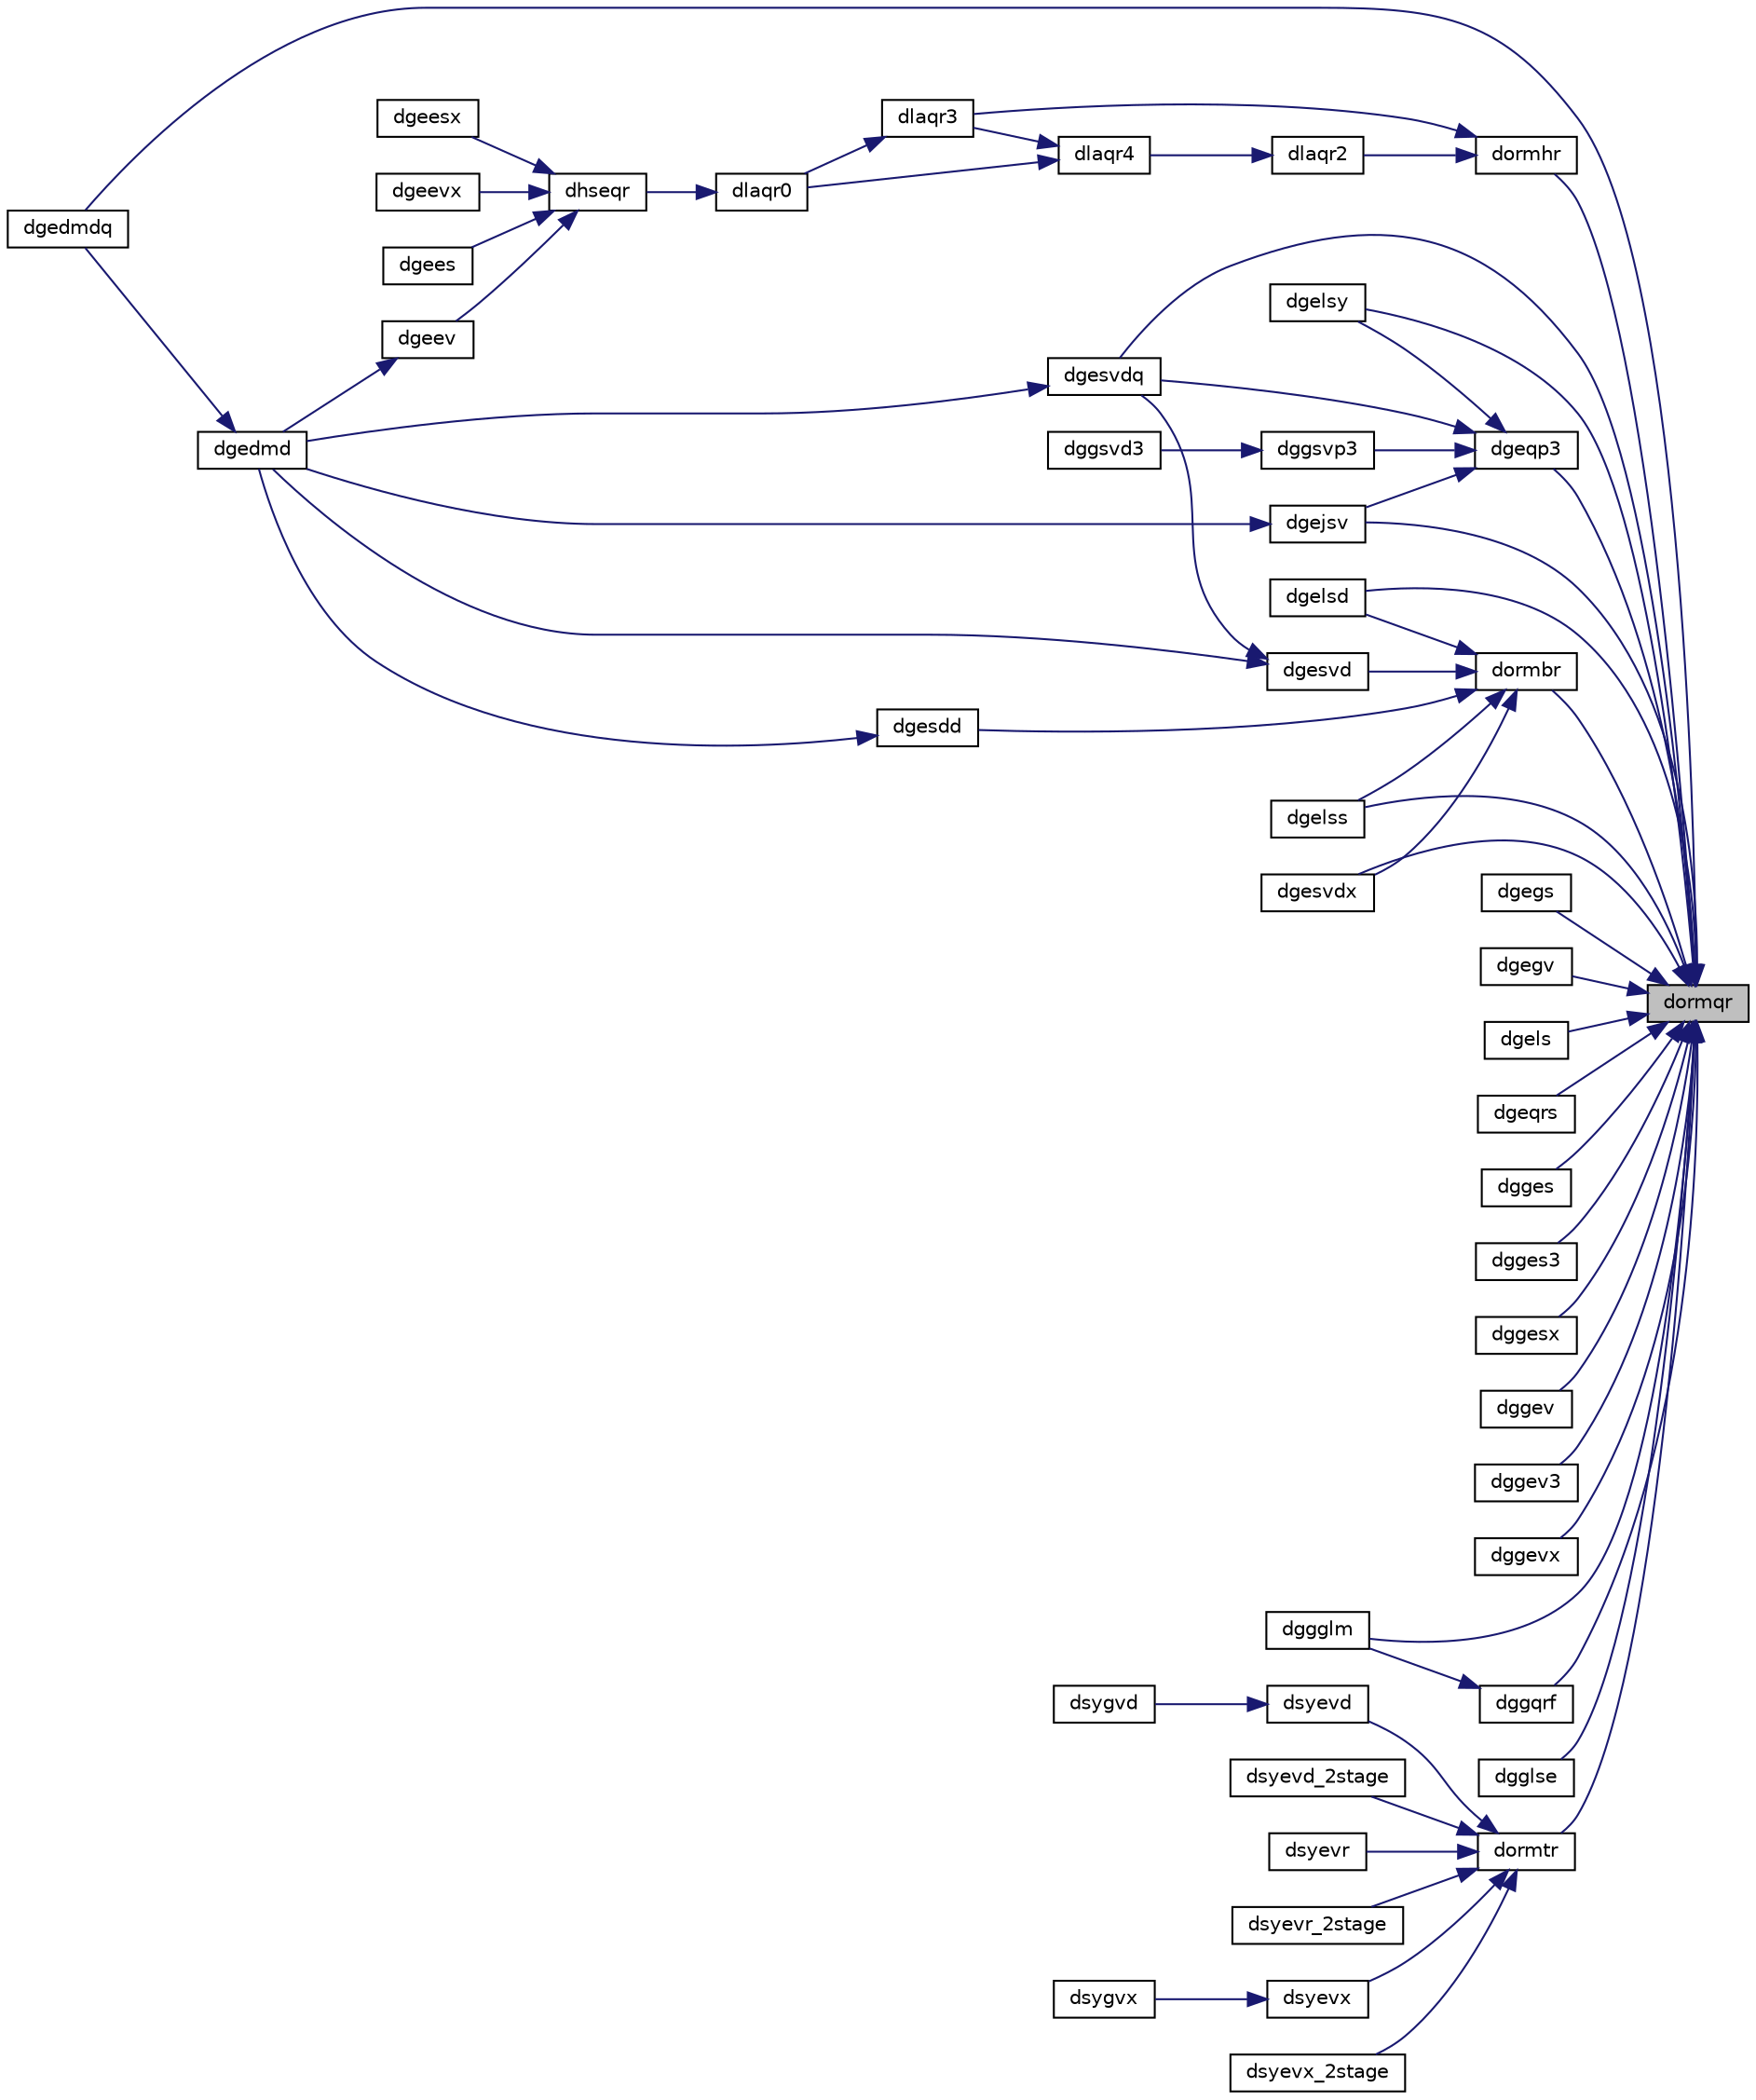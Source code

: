 digraph "dormqr"
{
 // LATEX_PDF_SIZE
  edge [fontname="Helvetica",fontsize="10",labelfontname="Helvetica",labelfontsize="10"];
  node [fontname="Helvetica",fontsize="10",shape=record];
  rankdir="RL";
  Node1 [label="dormqr",height=0.2,width=0.4,color="black", fillcolor="grey75", style="filled", fontcolor="black",tooltip="DORMQR"];
  Node1 -> Node2 [dir="back",color="midnightblue",fontsize="10",style="solid",fontname="Helvetica"];
  Node2 [label="dgedmdq",height=0.2,width=0.4,color="black", fillcolor="white", style="filled",URL="$dgedmdq_8f90.html#a6c9d2f77b73a03970b6e05984167644f",tooltip="DGEDMDQ computes the Dynamic Mode Decomposition (DMD) for a pair of data snapshot matrices."];
  Node1 -> Node3 [dir="back",color="midnightblue",fontsize="10",style="solid",fontname="Helvetica"];
  Node3 [label="dgegs",height=0.2,width=0.4,color="black", fillcolor="white", style="filled",URL="$dgegs_8f.html#af64f56e7012093f95cd35f59271b85bf",tooltip="DGEGS computes the eigenvalues, real Schur form, and, optionally, the left and/or right Schur vectors..."];
  Node1 -> Node4 [dir="back",color="midnightblue",fontsize="10",style="solid",fontname="Helvetica"];
  Node4 [label="dgegv",height=0.2,width=0.4,color="black", fillcolor="white", style="filled",URL="$dgegv_8f.html#a4a909655349307569c2a11e703a7ac08",tooltip="DGEGV computes the eigenvalues and, optionally, the left and/or right eigenvectors of a real matrix p..."];
  Node1 -> Node5 [dir="back",color="midnightblue",fontsize="10",style="solid",fontname="Helvetica"];
  Node5 [label="dgejsv",height=0.2,width=0.4,color="black", fillcolor="white", style="filled",URL="$dgejsv_8f.html#a8767bfcf983f8dc6ef2842029ab25599",tooltip="DGEJSV"];
  Node5 -> Node6 [dir="back",color="midnightblue",fontsize="10",style="solid",fontname="Helvetica"];
  Node6 [label="dgedmd",height=0.2,width=0.4,color="black", fillcolor="white", style="filled",URL="$dgedmd_8f90.html#a873ebfba3e94c6200e9f6da79644abb1",tooltip="DGEDMD computes the Dynamic Mode Decomposition (DMD) for a pair of data snapshot matrices."];
  Node6 -> Node2 [dir="back",color="midnightblue",fontsize="10",style="solid",fontname="Helvetica"];
  Node1 -> Node7 [dir="back",color="midnightblue",fontsize="10",style="solid",fontname="Helvetica"];
  Node7 [label="dgels",height=0.2,width=0.4,color="black", fillcolor="white", style="filled",URL="$dgels_8f.html#a225c8efde208eaf246882df48e590eac",tooltip="DGELS solves overdetermined or underdetermined systems for GE matrices"];
  Node1 -> Node8 [dir="back",color="midnightblue",fontsize="10",style="solid",fontname="Helvetica"];
  Node8 [label="dgelsd",height=0.2,width=0.4,color="black", fillcolor="white", style="filled",URL="$dgelsd_8f.html#a94bd4a63a6dacf523e25ff617719f752",tooltip="DGELSD computes the minimum-norm solution to a linear least squares problem for GE matrices"];
  Node1 -> Node9 [dir="back",color="midnightblue",fontsize="10",style="solid",fontname="Helvetica"];
  Node9 [label="dgelss",height=0.2,width=0.4,color="black", fillcolor="white", style="filled",URL="$dgelss_8f.html#aa6ed601d0622edcecb90de08d7a218ec",tooltip="DGELSS solves overdetermined or underdetermined systems for GE matrices"];
  Node1 -> Node10 [dir="back",color="midnightblue",fontsize="10",style="solid",fontname="Helvetica"];
  Node10 [label="dgelsy",height=0.2,width=0.4,color="black", fillcolor="white", style="filled",URL="$dgelsy_8f.html#a385713b8bcdf85663ff9a45926fac423",tooltip="DGELSY solves overdetermined or underdetermined systems for GE matrices"];
  Node1 -> Node11 [dir="back",color="midnightblue",fontsize="10",style="solid",fontname="Helvetica"];
  Node11 [label="dgeqp3",height=0.2,width=0.4,color="black", fillcolor="white", style="filled",URL="$dgeqp3_8f.html#a1b0500f49e03d2771b797c6e88adabbb",tooltip="DGEQP3"];
  Node11 -> Node5 [dir="back",color="midnightblue",fontsize="10",style="solid",fontname="Helvetica"];
  Node11 -> Node10 [dir="back",color="midnightblue",fontsize="10",style="solid",fontname="Helvetica"];
  Node11 -> Node12 [dir="back",color="midnightblue",fontsize="10",style="solid",fontname="Helvetica"];
  Node12 [label="dgesvdq",height=0.2,width=0.4,color="black", fillcolor="white", style="filled",URL="$dgesvdq_8f.html#a6e6e097bd6ae8191bddcb0bc4ad9b43d",tooltip="DGESVDQ computes the singular value decomposition (SVD) with a QR-Preconditioned QR SVD Method for GE..."];
  Node12 -> Node6 [dir="back",color="midnightblue",fontsize="10",style="solid",fontname="Helvetica"];
  Node11 -> Node13 [dir="back",color="midnightblue",fontsize="10",style="solid",fontname="Helvetica"];
  Node13 [label="dggsvp3",height=0.2,width=0.4,color="black", fillcolor="white", style="filled",URL="$dggsvp3_8f.html#a7c1f9e4b4c5da1b96001a9c9c63faf1c",tooltip="DGGSVP3"];
  Node13 -> Node14 [dir="back",color="midnightblue",fontsize="10",style="solid",fontname="Helvetica"];
  Node14 [label="dggsvd3",height=0.2,width=0.4,color="black", fillcolor="white", style="filled",URL="$dggsvd3_8f.html#ab6c743f531c1b87922eb811cbc3ef645",tooltip="DGGSVD3 computes the singular value decomposition (SVD) for OTHER matrices"];
  Node1 -> Node15 [dir="back",color="midnightblue",fontsize="10",style="solid",fontname="Helvetica"];
  Node15 [label="dgeqrs",height=0.2,width=0.4,color="black", fillcolor="white", style="filled",URL="$dgeqrs_8f.html#a8ba05cbc763f56e2e25f04e018e807a7",tooltip="DGEQRS"];
  Node1 -> Node12 [dir="back",color="midnightblue",fontsize="10",style="solid",fontname="Helvetica"];
  Node1 -> Node16 [dir="back",color="midnightblue",fontsize="10",style="solid",fontname="Helvetica"];
  Node16 [label="dgesvdx",height=0.2,width=0.4,color="black", fillcolor="white", style="filled",URL="$dgesvdx_8f.html#a9e5a37fb31af0193fe7020b0eb0ad9ac",tooltip="DGESVDX computes the singular value decomposition (SVD) for GE matrices"];
  Node1 -> Node17 [dir="back",color="midnightblue",fontsize="10",style="solid",fontname="Helvetica"];
  Node17 [label="dgges",height=0.2,width=0.4,color="black", fillcolor="white", style="filled",URL="$dgges_8f.html#a8637d4b822e19d10327ddcb4235dc08e",tooltip="DGGES computes the eigenvalues, the Schur form, and, optionally, the matrix of Schur vectors for GE m..."];
  Node1 -> Node18 [dir="back",color="midnightblue",fontsize="10",style="solid",fontname="Helvetica"];
  Node18 [label="dgges3",height=0.2,width=0.4,color="black", fillcolor="white", style="filled",URL="$dgges3_8f.html#a3903b5dcbc186bcc5b2db0604331dbb6",tooltip="DGGES3 computes the eigenvalues, the Schur form, and, optionally, the matrix of Schur vectors for GE ..."];
  Node1 -> Node19 [dir="back",color="midnightblue",fontsize="10",style="solid",fontname="Helvetica"];
  Node19 [label="dggesx",height=0.2,width=0.4,color="black", fillcolor="white", style="filled",URL="$dggesx_8f.html#a923e1df287c0a880641462ce42607936",tooltip="DGGESX computes the eigenvalues, the Schur form, and, optionally, the matrix of Schur vectors for GE ..."];
  Node1 -> Node20 [dir="back",color="midnightblue",fontsize="10",style="solid",fontname="Helvetica"];
  Node20 [label="dggev",height=0.2,width=0.4,color="black", fillcolor="white", style="filled",URL="$dggev_8f.html#a4f59e87e670a755b41cbdd7e97f36bea",tooltip="DGGEV computes the eigenvalues and, optionally, the left and/or right eigenvectors for GE matrices"];
  Node1 -> Node21 [dir="back",color="midnightblue",fontsize="10",style="solid",fontname="Helvetica"];
  Node21 [label="dggev3",height=0.2,width=0.4,color="black", fillcolor="white", style="filled",URL="$dggev3_8f.html#a28d81b96083b18aa21c47e2e6ff59e5a",tooltip="DGGEV3 computes the eigenvalues and, optionally, the left and/or right eigenvectors for GE matrices (..."];
  Node1 -> Node22 [dir="back",color="midnightblue",fontsize="10",style="solid",fontname="Helvetica"];
  Node22 [label="dggevx",height=0.2,width=0.4,color="black", fillcolor="white", style="filled",URL="$dggevx_8f.html#a58099bb0f4ebe6a1f6f6078e05a6fb78",tooltip="DGGEVX computes the eigenvalues and, optionally, the left and/or right eigenvectors for GE matrices"];
  Node1 -> Node23 [dir="back",color="midnightblue",fontsize="10",style="solid",fontname="Helvetica"];
  Node23 [label="dggglm",height=0.2,width=0.4,color="black", fillcolor="white", style="filled",URL="$dggglm_8f.html#aa7c4f7b52f415b808e935845f19300ed",tooltip="DGGGLM"];
  Node1 -> Node24 [dir="back",color="midnightblue",fontsize="10",style="solid",fontname="Helvetica"];
  Node24 [label="dgglse",height=0.2,width=0.4,color="black", fillcolor="white", style="filled",URL="$dgglse_8f.html#a1f03c8580ac1aaafb0f092fad4377d16",tooltip="DGGLSE solves overdetermined or underdetermined systems for OTHER matrices"];
  Node1 -> Node25 [dir="back",color="midnightblue",fontsize="10",style="solid",fontname="Helvetica"];
  Node25 [label="dggqrf",height=0.2,width=0.4,color="black", fillcolor="white", style="filled",URL="$dggqrf_8f.html#afc187f6c45487f658228116ebe72b59c",tooltip="DGGQRF"];
  Node25 -> Node23 [dir="back",color="midnightblue",fontsize="10",style="solid",fontname="Helvetica"];
  Node1 -> Node26 [dir="back",color="midnightblue",fontsize="10",style="solid",fontname="Helvetica"];
  Node26 [label="dormbr",height=0.2,width=0.4,color="black", fillcolor="white", style="filled",URL="$dormbr_8f.html#afb800694b33110d2469d0ab18ada8f74",tooltip="DORMBR"];
  Node26 -> Node8 [dir="back",color="midnightblue",fontsize="10",style="solid",fontname="Helvetica"];
  Node26 -> Node9 [dir="back",color="midnightblue",fontsize="10",style="solid",fontname="Helvetica"];
  Node26 -> Node27 [dir="back",color="midnightblue",fontsize="10",style="solid",fontname="Helvetica"];
  Node27 [label="dgesdd",height=0.2,width=0.4,color="black", fillcolor="white", style="filled",URL="$dgesdd_8f.html#ad8e0f1c83a78d3d4858eaaa88a1c5ab1",tooltip="DGESDD"];
  Node27 -> Node6 [dir="back",color="midnightblue",fontsize="10",style="solid",fontname="Helvetica"];
  Node26 -> Node28 [dir="back",color="midnightblue",fontsize="10",style="solid",fontname="Helvetica"];
  Node28 [label="dgesvd",height=0.2,width=0.4,color="black", fillcolor="white", style="filled",URL="$dgesvd_8f.html#a84fdf22a62b12ff364621e4713ce02f2",tooltip="DGESVD computes the singular value decomposition (SVD) for GE matrices"];
  Node28 -> Node6 [dir="back",color="midnightblue",fontsize="10",style="solid",fontname="Helvetica"];
  Node28 -> Node12 [dir="back",color="midnightblue",fontsize="10",style="solid",fontname="Helvetica"];
  Node26 -> Node16 [dir="back",color="midnightblue",fontsize="10",style="solid",fontname="Helvetica"];
  Node1 -> Node29 [dir="back",color="midnightblue",fontsize="10",style="solid",fontname="Helvetica"];
  Node29 [label="dormhr",height=0.2,width=0.4,color="black", fillcolor="white", style="filled",URL="$dormhr_8f.html#ad915777e6be3fa889b3209d7f660070a",tooltip="DORMHR"];
  Node29 -> Node30 [dir="back",color="midnightblue",fontsize="10",style="solid",fontname="Helvetica"];
  Node30 [label="dlaqr2",height=0.2,width=0.4,color="black", fillcolor="white", style="filled",URL="$dlaqr2_8f.html#a4d60649d5f6ca5d4d7f1dce3cfe81450",tooltip="DLAQR2 performs the orthogonal similarity transformation of a Hessenberg matrix to detect and deflate..."];
  Node30 -> Node31 [dir="back",color="midnightblue",fontsize="10",style="solid",fontname="Helvetica"];
  Node31 [label="dlaqr4",height=0.2,width=0.4,color="black", fillcolor="white", style="filled",URL="$dlaqr4_8f.html#a12cd3d91cf44b97877272c85c410af6c",tooltip="DLAQR4 computes the eigenvalues of a Hessenberg matrix, and optionally the matrices from the Schur de..."];
  Node31 -> Node32 [dir="back",color="midnightblue",fontsize="10",style="solid",fontname="Helvetica"];
  Node32 [label="dlaqr0",height=0.2,width=0.4,color="black", fillcolor="white", style="filled",URL="$dlaqr0_8f.html#aa0f06b236f313b54f85fed1b62c152dc",tooltip="DLAQR0 computes the eigenvalues of a Hessenberg matrix, and optionally the matrices from the Schur de..."];
  Node32 -> Node33 [dir="back",color="midnightblue",fontsize="10",style="solid",fontname="Helvetica"];
  Node33 [label="dhseqr",height=0.2,width=0.4,color="black", fillcolor="white", style="filled",URL="$dhseqr_8f.html#acb35e85b362ce8ccf9d653cc3f8fb89c",tooltip="DHSEQR"];
  Node33 -> Node34 [dir="back",color="midnightblue",fontsize="10",style="solid",fontname="Helvetica"];
  Node34 [label="dgees",height=0.2,width=0.4,color="black", fillcolor="white", style="filled",URL="$dgees_8f.html#a2233e8611b7b529422497036b284b438",tooltip="DGEES computes the eigenvalues, the Schur form, and, optionally, the matrix of Schur vectors for GE m..."];
  Node33 -> Node35 [dir="back",color="midnightblue",fontsize="10",style="solid",fontname="Helvetica"];
  Node35 [label="dgeesx",height=0.2,width=0.4,color="black", fillcolor="white", style="filled",URL="$dgeesx_8f.html#a745081b04dc6f1b5a93a5d8b31aec915",tooltip="DGEESX computes the eigenvalues, the Schur form, and, optionally, the matrix of Schur vectors for GE ..."];
  Node33 -> Node36 [dir="back",color="midnightblue",fontsize="10",style="solid",fontname="Helvetica"];
  Node36 [label="dgeev",height=0.2,width=0.4,color="black", fillcolor="white", style="filled",URL="$dgeev_8f.html#a66e19253344358f5dee1e60502b9e96f",tooltip="DGEEV computes the eigenvalues and, optionally, the left and/or right eigenvectors for GE matrices"];
  Node36 -> Node6 [dir="back",color="midnightblue",fontsize="10",style="solid",fontname="Helvetica"];
  Node33 -> Node37 [dir="back",color="midnightblue",fontsize="10",style="solid",fontname="Helvetica"];
  Node37 [label="dgeevx",height=0.2,width=0.4,color="black", fillcolor="white", style="filled",URL="$dgeevx_8f.html#a4e35e1d4e9b63ba9eef4ba8aff3debae",tooltip="DGEEVX computes the eigenvalues and, optionally, the left and/or right eigenvectors for GE matrices"];
  Node31 -> Node38 [dir="back",color="midnightblue",fontsize="10",style="solid",fontname="Helvetica"];
  Node38 [label="dlaqr3",height=0.2,width=0.4,color="black", fillcolor="white", style="filled",URL="$dlaqr3_8f.html#a4cc655aa88beb6f2f8dfa621cbe6aea7",tooltip="DLAQR3 performs the orthogonal similarity transformation of a Hessenberg matrix to detect and deflate..."];
  Node38 -> Node32 [dir="back",color="midnightblue",fontsize="10",style="solid",fontname="Helvetica"];
  Node29 -> Node38 [dir="back",color="midnightblue",fontsize="10",style="solid",fontname="Helvetica"];
  Node1 -> Node39 [dir="back",color="midnightblue",fontsize="10",style="solid",fontname="Helvetica"];
  Node39 [label="dormtr",height=0.2,width=0.4,color="black", fillcolor="white", style="filled",URL="$dormtr_8f.html#a6179127644ad9ebf44515e9c781c1e83",tooltip="DORMTR"];
  Node39 -> Node40 [dir="back",color="midnightblue",fontsize="10",style="solid",fontname="Helvetica"];
  Node40 [label="dsyevd",height=0.2,width=0.4,color="black", fillcolor="white", style="filled",URL="$dsyevd_8f.html#a77dfa610458b6c9bd7db52533bfd53a1",tooltip="DSYEVD computes the eigenvalues and, optionally, the left and/or right eigenvectors for SY matrices"];
  Node40 -> Node41 [dir="back",color="midnightblue",fontsize="10",style="solid",fontname="Helvetica"];
  Node41 [label="dsygvd",height=0.2,width=0.4,color="black", fillcolor="white", style="filled",URL="$dsygvd_8f.html#a912ae48bb1650b2c7174807ffa5456ca",tooltip="DSYGVD"];
  Node39 -> Node42 [dir="back",color="midnightblue",fontsize="10",style="solid",fontname="Helvetica"];
  Node42 [label="dsyevd_2stage",height=0.2,width=0.4,color="black", fillcolor="white", style="filled",URL="$dsyevd__2stage_8f.html#afe1f86b382ce3aa1917ec20365bbd707",tooltip="DSYEVD_2STAGE computes the eigenvalues and, optionally, the left and/or right eigenvectors for SY mat..."];
  Node39 -> Node43 [dir="back",color="midnightblue",fontsize="10",style="solid",fontname="Helvetica"];
  Node43 [label="dsyevr",height=0.2,width=0.4,color="black", fillcolor="white", style="filled",URL="$dsyevr_8f.html#aeed8a131adf56eaa2a9e5b1e0cce5718",tooltip="DSYEVR computes the eigenvalues and, optionally, the left and/or right eigenvectors for SY matrices"];
  Node39 -> Node44 [dir="back",color="midnightblue",fontsize="10",style="solid",fontname="Helvetica"];
  Node44 [label="dsyevr_2stage",height=0.2,width=0.4,color="black", fillcolor="white", style="filled",URL="$dsyevr__2stage_8f.html#ad00fd7c0f376019d33e5a194e6b92262",tooltip="DSYEVR_2STAGE computes the eigenvalues and, optionally, the left and/or right eigenvectors for SY mat..."];
  Node39 -> Node45 [dir="back",color="midnightblue",fontsize="10",style="solid",fontname="Helvetica"];
  Node45 [label="dsyevx",height=0.2,width=0.4,color="black", fillcolor="white", style="filled",URL="$dsyevx_8f.html#a68612cdf4ed1051c08f0b0735b8dfdea",tooltip="DSYEVX computes the eigenvalues and, optionally, the left and/or right eigenvectors for SY matrices"];
  Node45 -> Node46 [dir="back",color="midnightblue",fontsize="10",style="solid",fontname="Helvetica"];
  Node46 [label="dsygvx",height=0.2,width=0.4,color="black", fillcolor="white", style="filled",URL="$dsygvx_8f.html#a51bef2d9d58cfff3f1bac9143ccc85b8",tooltip="DSYGVX"];
  Node39 -> Node47 [dir="back",color="midnightblue",fontsize="10",style="solid",fontname="Helvetica"];
  Node47 [label="dsyevx_2stage",height=0.2,width=0.4,color="black", fillcolor="white", style="filled",URL="$dsyevx__2stage_8f.html#ae4eebc2e2a39933908d6ffe64611bca1",tooltip="DSYEVX_2STAGE computes the eigenvalues and, optionally, the left and/or right eigenvectors for SY mat..."];
}
